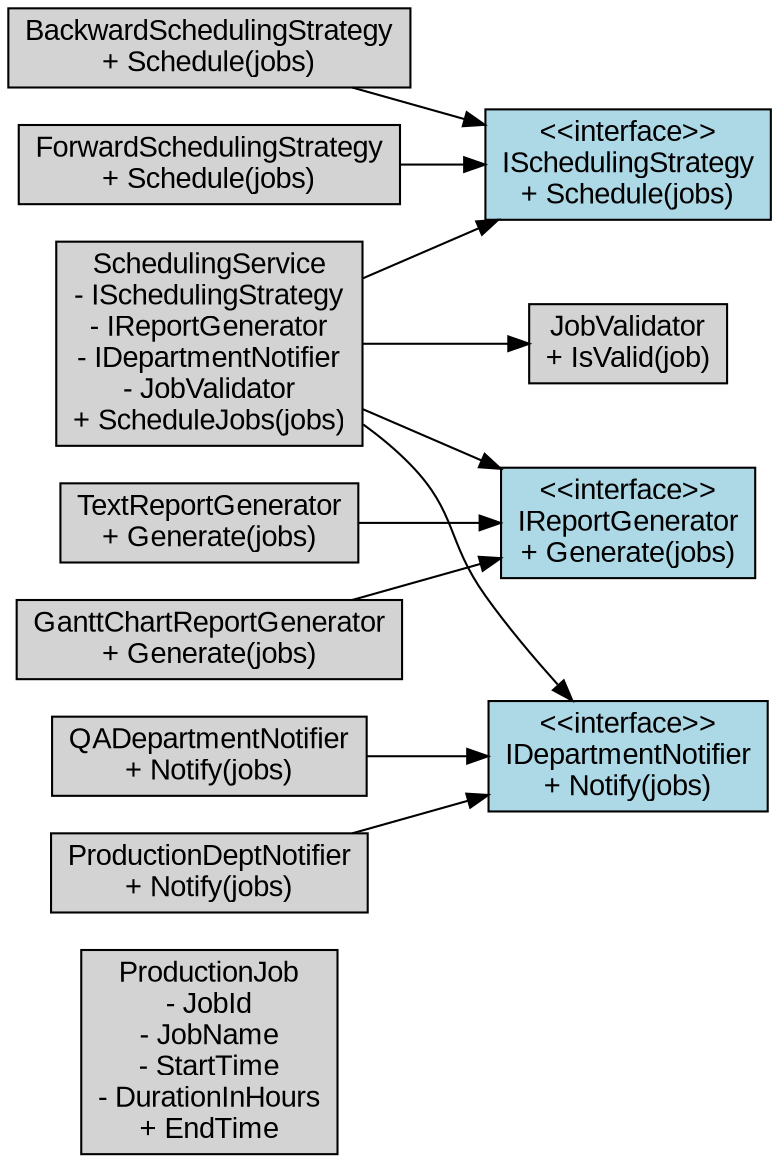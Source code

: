 digraph ERP_Scheduling {
    rankdir=LR;
    node [shape=box, style=filled, fillcolor=lightgrey, fontname="Arial"];

    // Classes
    ProductionJob [label="ProductionJob\n- JobId\n- JobName\n- StartTime\n- DurationInHours\n+ EndTime"];
    JobValidator [label="JobValidator\n+ IsValid(job)"];
    SchedulingService [label="SchedulingService\n- ISchedulingStrategy\n- IReportGenerator\n- IDepartmentNotifier\n- JobValidator\n+ ScheduleJobs(jobs)"];

    // Interfaces
    ISchedulingStrategy [label="<<interface>>\nISchedulingStrategy\n+ Schedule(jobs)", fillcolor=lightblue];
    IReportGenerator [label="<<interface>>\nIReportGenerator\n+ Generate(jobs)", fillcolor=lightblue];
    IDepartmentNotifier [label="<<interface>>\nIDepartmentNotifier\n+ Notify(jobs)", fillcolor=lightblue];

    // Implementations
    ForwardSchedulingStrategy [label="ForwardSchedulingStrategy\n+ Schedule(jobs)"];
    BackwardSchedulingStrategy [label="BackwardSchedulingStrategy\n+ Schedule(jobs)"];

    GanttChartReportGenerator [label="GanttChartReportGenerator\n+ Generate(jobs)"];
    TextReportGenerator [label="TextReportGenerator\n+ Generate(jobs)"];

    ProductionNotifier [label="ProductionDeptNotifier\n+ Notify(jobs)"];
    QANotifier [label="QADepartmentNotifier\n+ Notify(jobs)"];

    // Relationships
    SchedulingService -> ISchedulingStrategy;
    SchedulingService -> IReportGenerator;
    SchedulingService -> IDepartmentNotifier;
    SchedulingService -> JobValidator;

    ForwardSchedulingStrategy -> ISchedulingStrategy;
    BackwardSchedulingStrategy -> ISchedulingStrategy;

    GanttChartReportGenerator -> IReportGenerator;
    TextReportGenerator -> IReportGenerator;

    ProductionNotifier -> IDepartmentNotifier;
    QANotifier -> IDepartmentNotifier;
}

